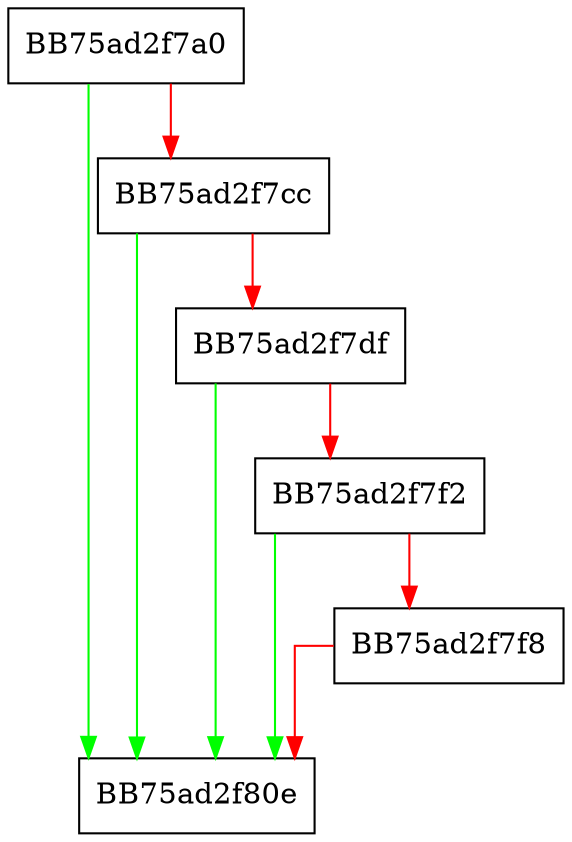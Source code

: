 digraph GetAttributePriority {
  node [shape="box"];
  graph [splines=ortho];
  BB75ad2f7a0 -> BB75ad2f80e [color="green"];
  BB75ad2f7a0 -> BB75ad2f7cc [color="red"];
  BB75ad2f7cc -> BB75ad2f80e [color="green"];
  BB75ad2f7cc -> BB75ad2f7df [color="red"];
  BB75ad2f7df -> BB75ad2f80e [color="green"];
  BB75ad2f7df -> BB75ad2f7f2 [color="red"];
  BB75ad2f7f2 -> BB75ad2f80e [color="green"];
  BB75ad2f7f2 -> BB75ad2f7f8 [color="red"];
  BB75ad2f7f8 -> BB75ad2f80e [color="red"];
}
